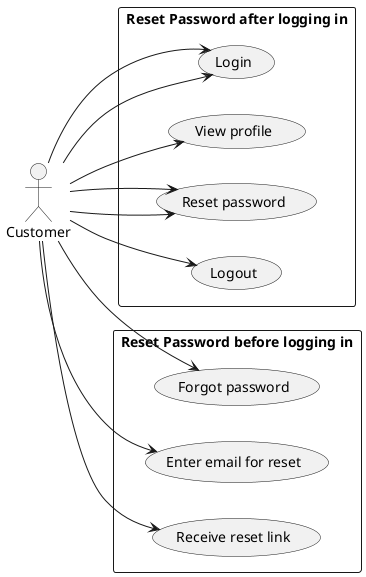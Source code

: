 @startuml Reset_Password_ZK2

left to right direction
actor Customer

rectangle "Reset Password after logging in" as reset_password1 {
  (Login)
  (View profile)
  (Reset password)
  (Logout)
}

Customer --> (Login)
Customer --> (View profile)
Customer --> (Reset password)
Customer --> (Logout)

rectangle "Reset Password before logging in" as reset_password2 {
  (Forgot password)
  (Enter email for reset)
  (Receive reset link)
  (Reset password)
  (Login)
}

Customer --> (Forgot password)
Customer --> (Enter email for reset)
Customer --> (Receive reset link)
Customer --> (Reset password)
Customer --> (Login)
@enduml
